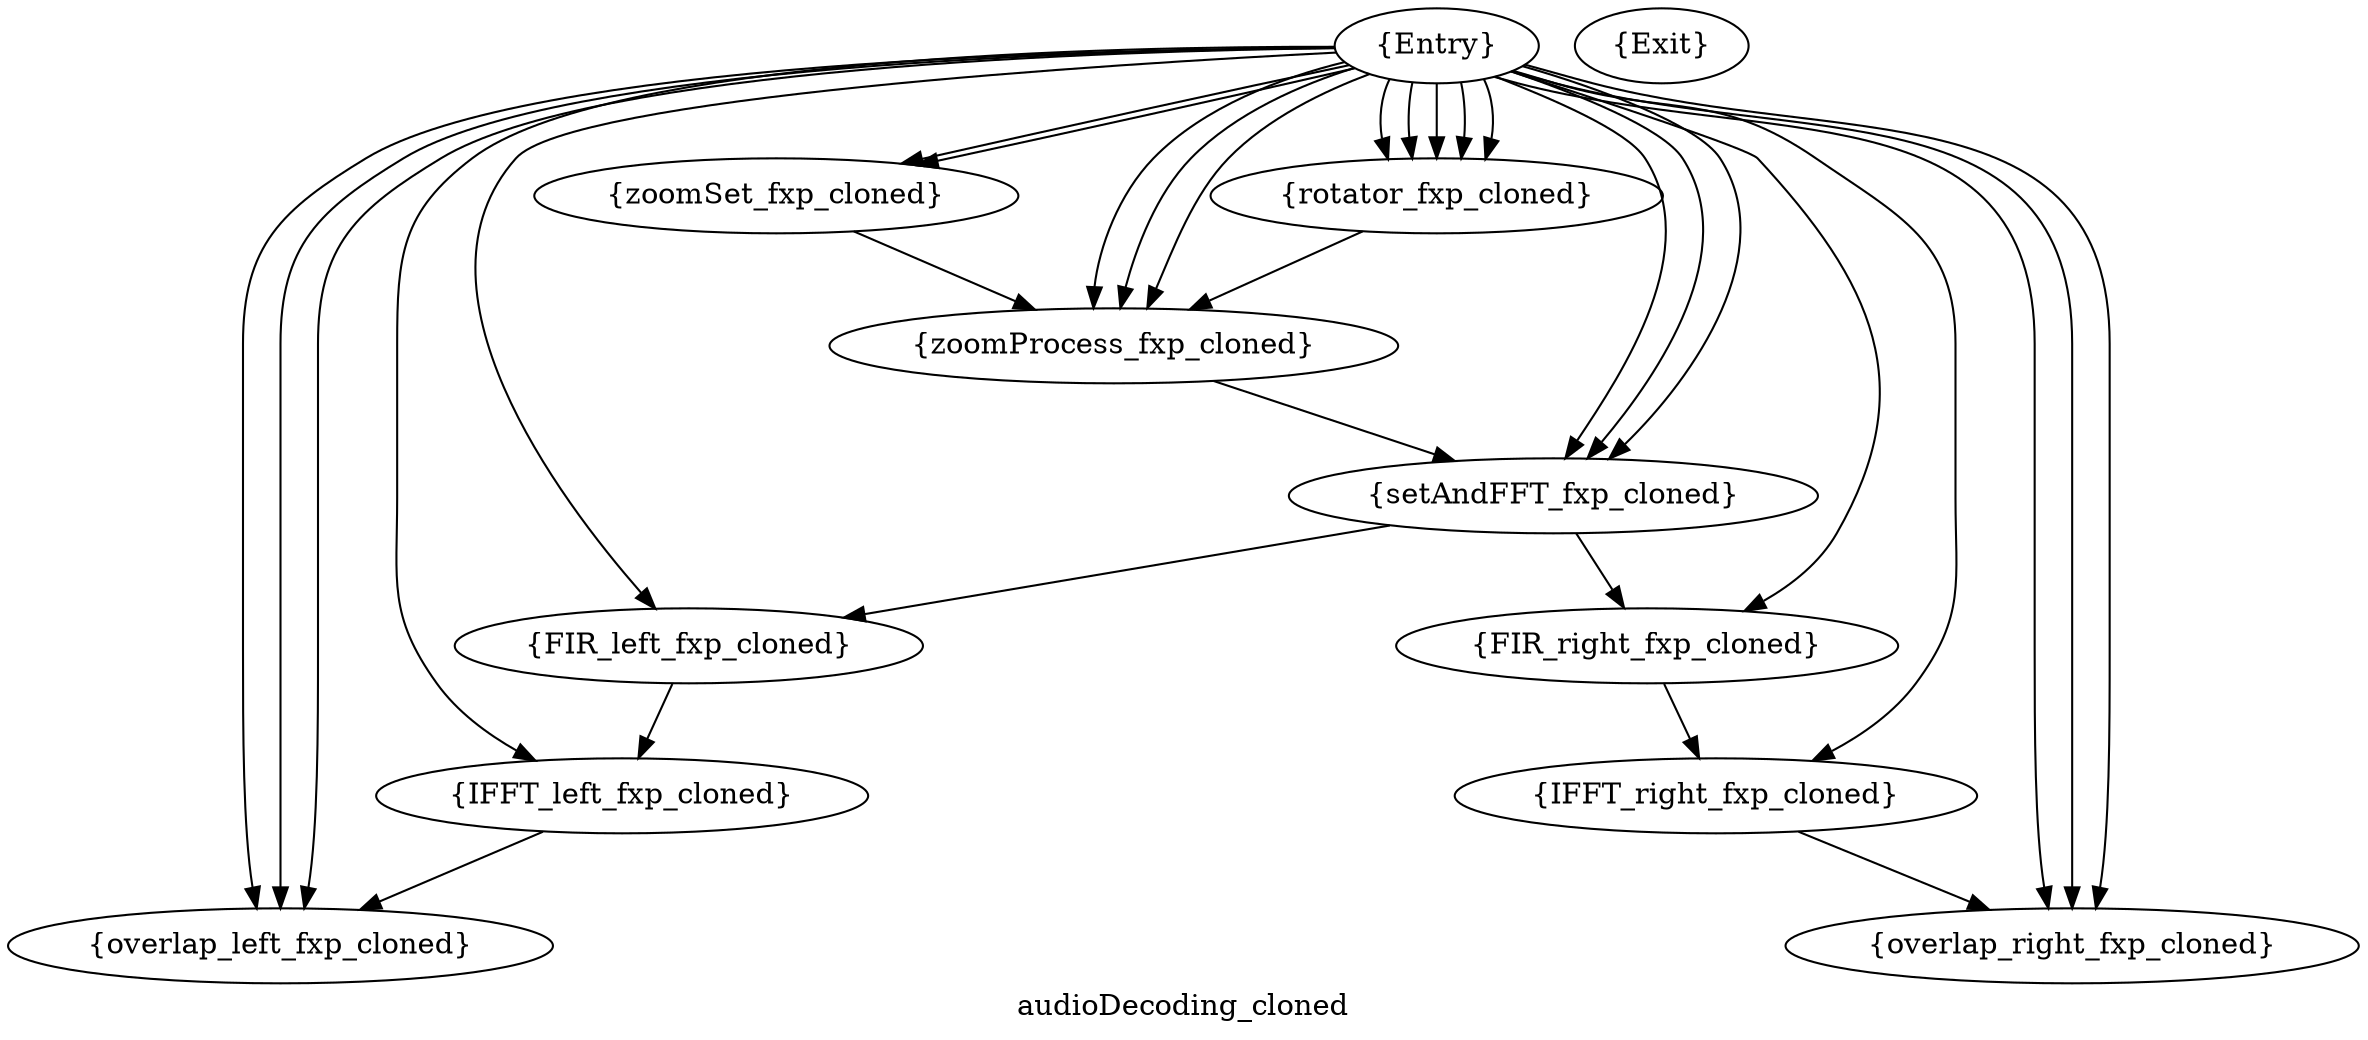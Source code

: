 digraph "audioDecoding_cloned" {
	label="audioDecoding_cloned";
	compound=true;
	Node0x6b715e0 [shape=record,shape=oval,label="{Entry}"];
	Node0x6b715e0 -> Node0x6b518c0;
	Node0x6b715e0 -> Node0x6b518c0;
	Node0x6b715e0 -> Node0x6b518c0;
	Node0x6b715e0 -> Node0x6b518c0;
	Node0x6b715e0 -> Node0x6b518c0;
	Node0x6b715e0 -> Node0x6bce2d0;
	Node0x6b715e0 -> Node0x6bce2d0;
	Node0x6b715e0 -> Node0x6b0a210;
	Node0x6b715e0 -> Node0x6b0a210;
	Node0x6b715e0 -> Node0x6b0a210;
	Node0x6b715e0 -> Node0x6b8a3a0;
	Node0x6b715e0 -> Node0x6b8a3a0;
	Node0x6b715e0 -> Node0x6b8a3a0;
	Node0x6b715e0 -> Node0x6b8adb0;
	Node0x6b715e0 -> Node0x6b907b0;
	Node0x6b715e0 -> Node0x6c5ed00;
	Node0x6b715e0 -> Node0x6bc0580;
	Node0x6b715e0 -> Node0x6cfa830;
	Node0x6b715e0 -> Node0x6cfa830;
	Node0x6b715e0 -> Node0x6cfa830;
	Node0x6b715e0 -> Node0x6d28a10;
	Node0x6b715e0 -> Node0x6d28a10;
	Node0x6b715e0 -> Node0x6d28a10;
	Node0x6b74c70 [shape=record,shape=oval,label="{Exit}"];
	Node0x6b518c0 [shape=record,shape=oval,label="{rotator_fxp_cloned}"];
	Node0x6b518c0 -> Node0x6b0a210;
	Node0x6bce2d0 [shape=record,shape=oval,label="{zoomSet_fxp_cloned}"];
	Node0x6bce2d0 -> Node0x6b0a210;
	Node0x6b0a210 [shape=record,shape=oval,label="{zoomProcess_fxp_cloned}"];
	Node0x6b0a210 -> Node0x6b8a3a0;
	Node0x6b8a3a0 [shape=record,shape=oval,label="{setAndFFT_fxp_cloned}"];
	Node0x6b8a3a0 -> Node0x6b8adb0;
	Node0x6b8a3a0 -> Node0x6b907b0;
	Node0x6b8adb0 [shape=record,shape=oval,label="{FIR_left_fxp_cloned}"];
	Node0x6b8adb0 -> Node0x6c5ed00;
	Node0x6b907b0 [shape=record,shape=oval,label="{FIR_right_fxp_cloned}"];
	Node0x6b907b0 -> Node0x6bc0580;
	Node0x6c5ed00 [shape=record,shape=oval,label="{IFFT_left_fxp_cloned}"];
	Node0x6c5ed00 -> Node0x6cfa830;
	Node0x6bc0580 [shape=record,shape=oval,label="{IFFT_right_fxp_cloned}"];
	Node0x6bc0580 -> Node0x6d28a10;
	Node0x6cfa830 [shape=record,shape=oval,label="{overlap_left_fxp_cloned}"];
	Node0x6d28a10 [shape=record,shape=oval,label="{overlap_right_fxp_cloned}"];
}
